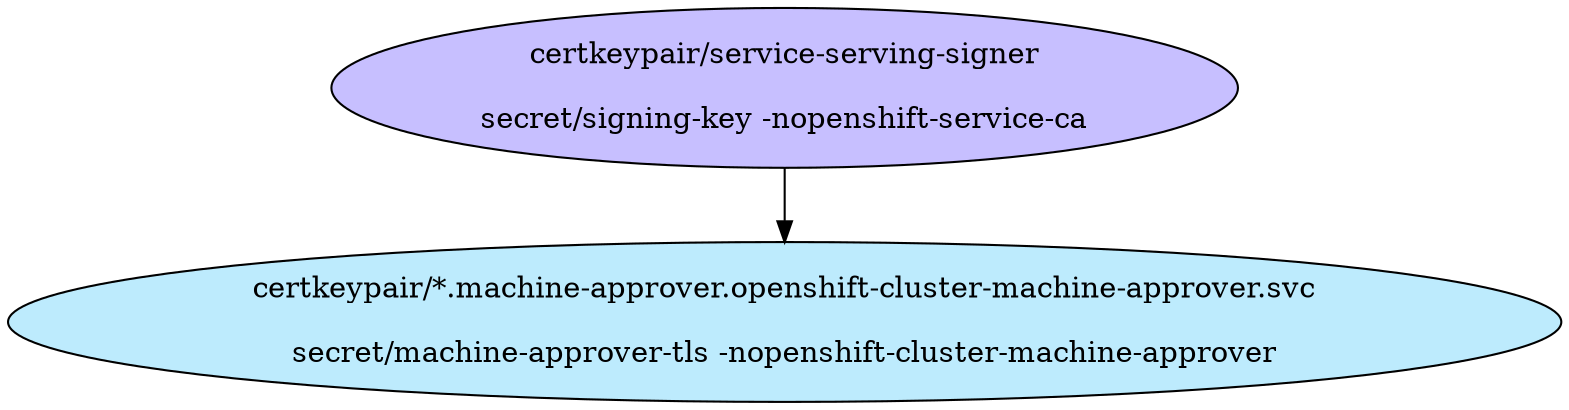 digraph "Local Certificate" {
  // Node definitions.
  1 [
    label="certkeypair/service-serving-signer\n\nsecret/signing-key -nopenshift-service-ca\n"
    style=filled
    fillcolor="#c7bfff"
  ];
  19 [
    label="certkeypair/*.machine-approver.openshift-cluster-machine-approver.svc\n\nsecret/machine-approver-tls -nopenshift-cluster-machine-approver\n"
    style=filled
    fillcolor="#bdebfd"
  ];

  // Edge definitions.
  1 -> 19;
}
